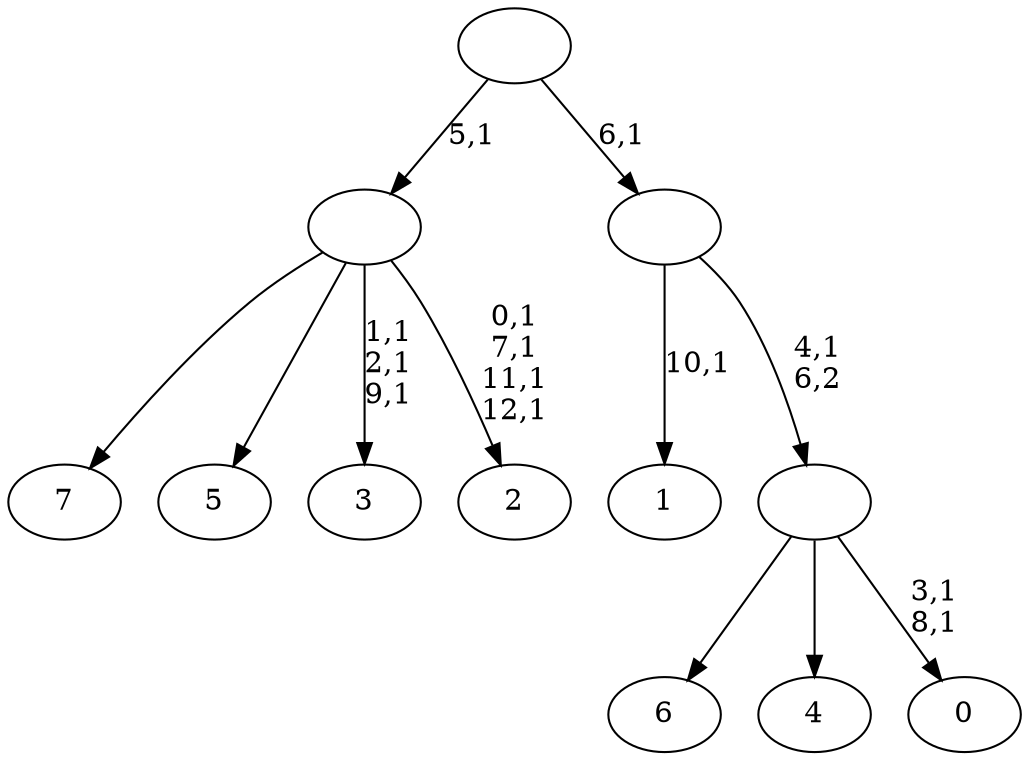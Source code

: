 digraph T {
	21 [label="7"]
	20 [label="6"]
	19 [label="5"]
	18 [label="4"]
	17 [label="3"]
	13 [label="2"]
	8 [label=""]
	7 [label="1"]
	5 [label="0"]
	2 [label=""]
	1 [label=""]
	0 [label=""]
	8 -> 13 [label="0,1\n7,1\n11,1\n12,1"]
	8 -> 17 [label="1,1\n2,1\n9,1"]
	8 -> 21 [label=""]
	8 -> 19 [label=""]
	2 -> 5 [label="3,1\n8,1"]
	2 -> 20 [label=""]
	2 -> 18 [label=""]
	1 -> 7 [label="10,1"]
	1 -> 2 [label="4,1\n6,2"]
	0 -> 8 [label="5,1"]
	0 -> 1 [label="6,1"]
}
